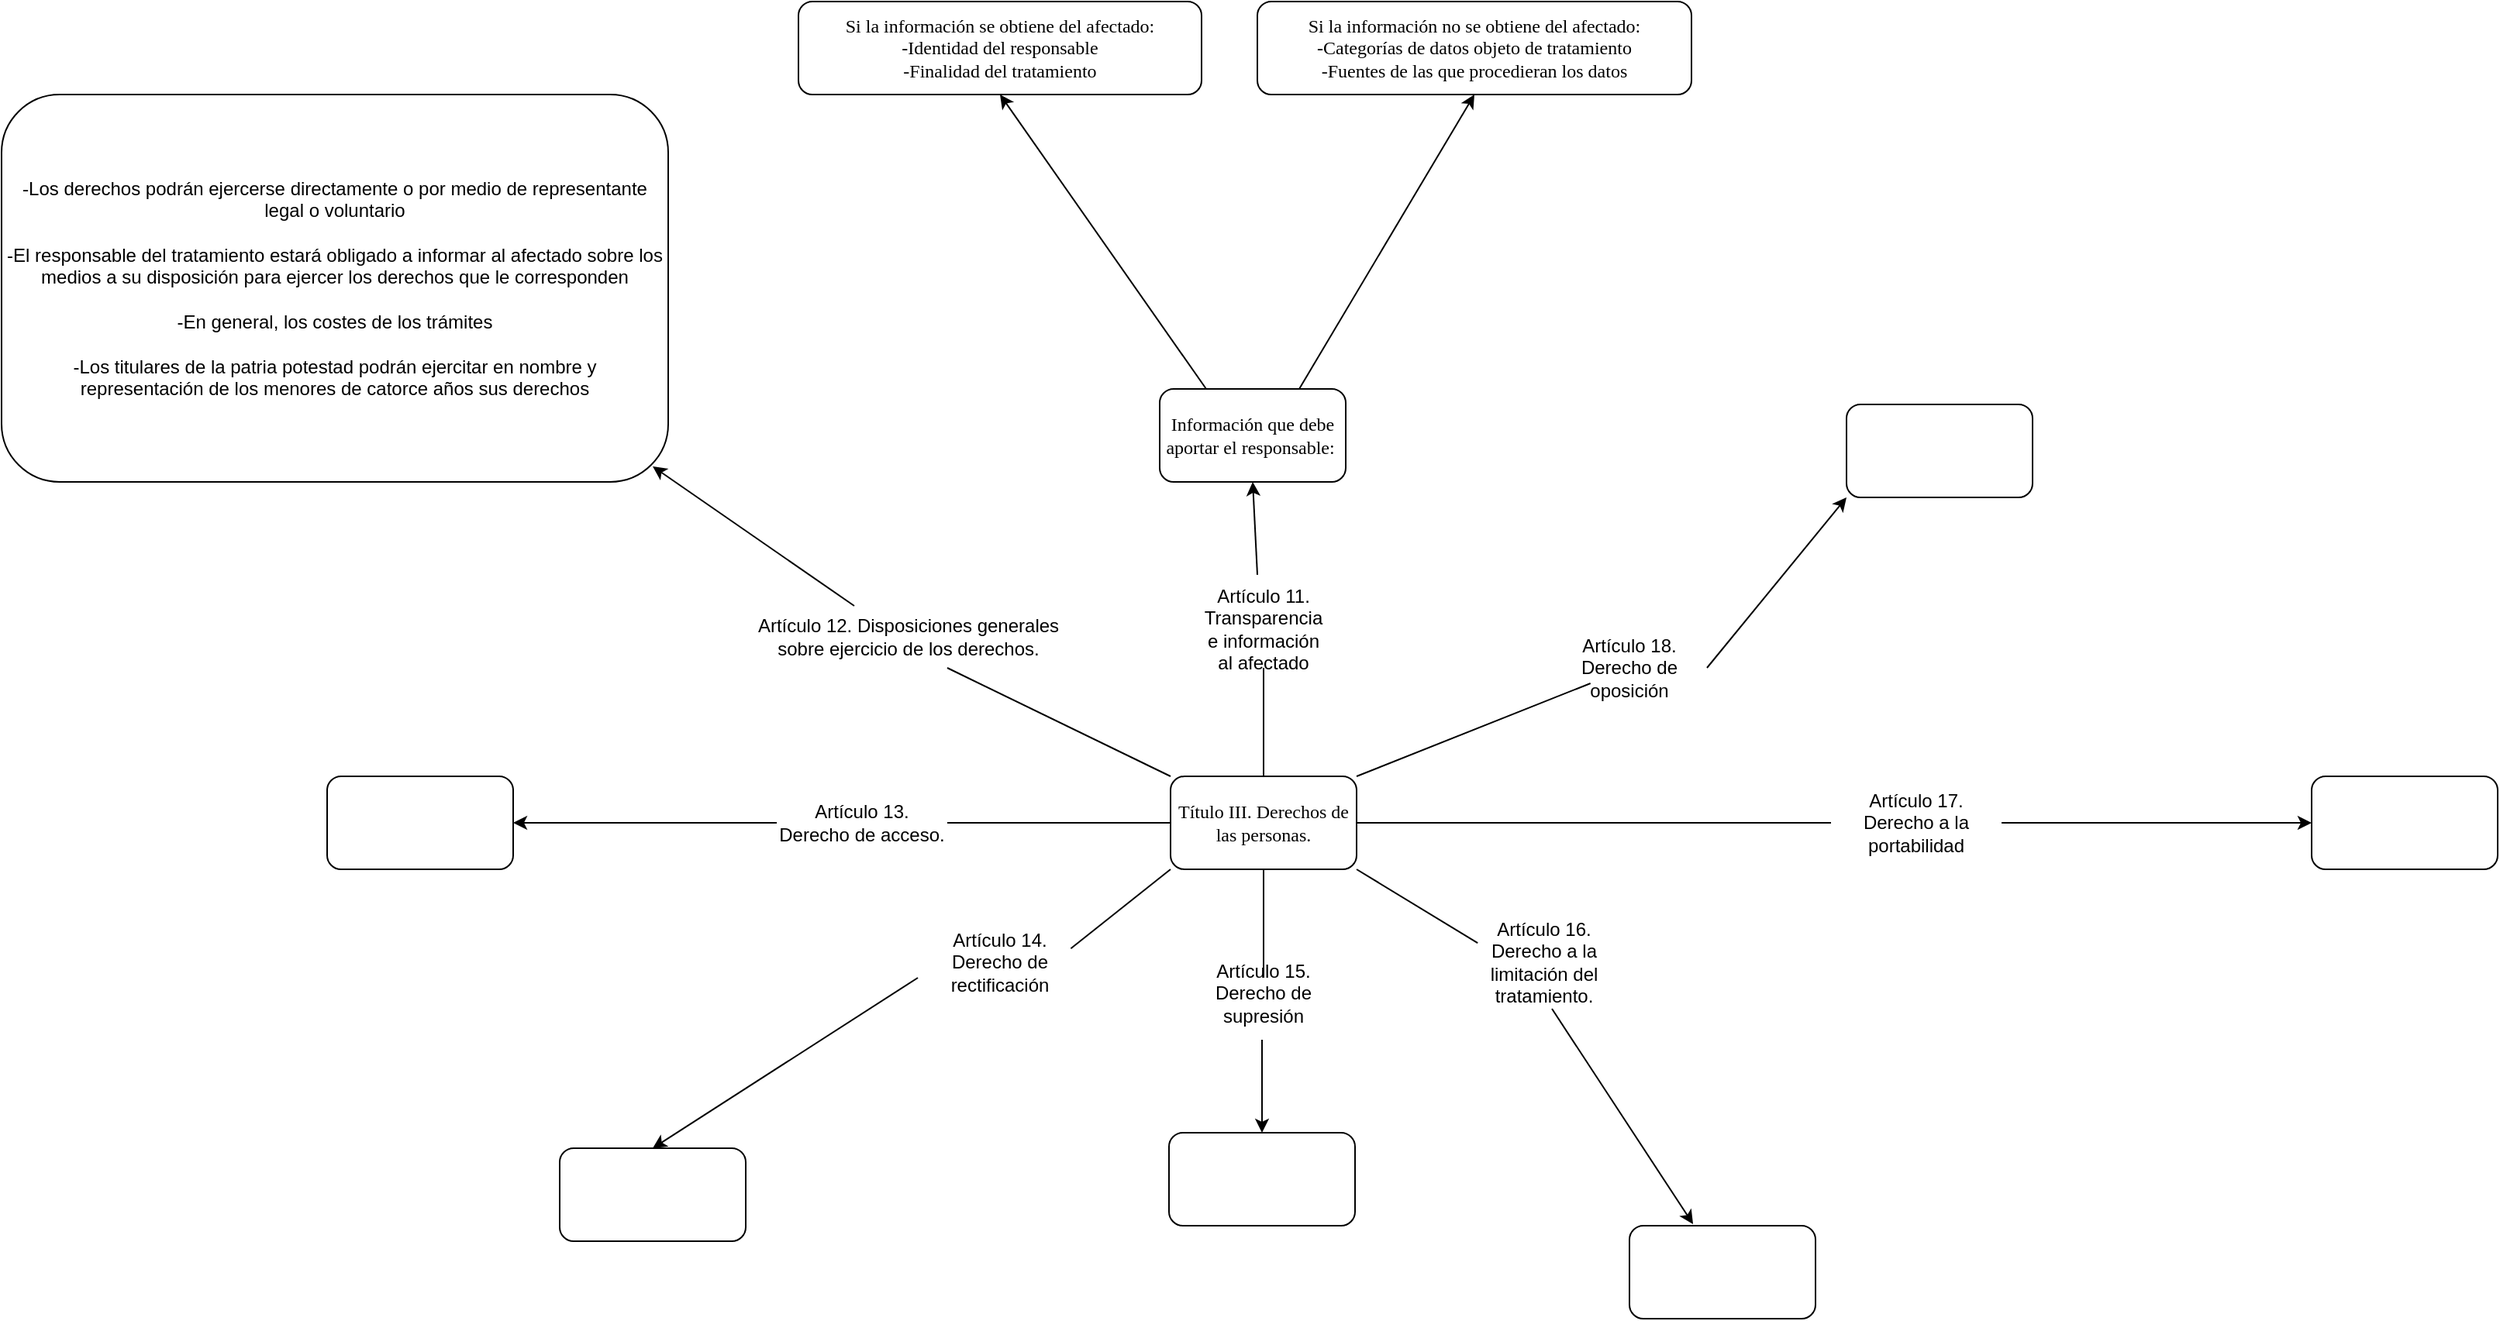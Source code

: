 <mxfile version="14.4.8" type="github">
  <diagram id="hDlai8KwJyfp5ygMdkSd" name="Page-1">
    <mxGraphModel dx="2782" dy="2103" grid="1" gridSize="10" guides="1" tooltips="1" connect="1" arrows="1" fold="1" page="1" pageScale="1" pageWidth="827" pageHeight="1169" math="0" shadow="0">
      <root>
        <mxCell id="0" />
        <mxCell id="1" parent="0" />
        <mxCell id="vOUudeW_BmgEyp0vM7fF-8" value="&lt;font face=&quot;Verdana&quot;&gt;Título III. Derechos de las personas.&lt;/font&gt;" style="rounded=1;whiteSpace=wrap;html=1;fillColor=#FFFFFF;" vertex="1" parent="1">
          <mxGeometry x="354" y="220" width="120" height="60" as="geometry" />
        </mxCell>
        <mxCell id="vOUudeW_BmgEyp0vM7fF-9" value="&lt;font face=&quot;Verdana&quot;&gt;Información que debe aportar el responsable:&amp;nbsp;&lt;/font&gt;" style="rounded=1;whiteSpace=wrap;html=1;fillColor=#FFFFFF;" vertex="1" parent="1">
          <mxGeometry x="347" y="-30" width="120" height="60" as="geometry" />
        </mxCell>
        <mxCell id="vOUudeW_BmgEyp0vM7fF-10" value="&lt;font face=&quot;Verdana&quot;&gt;-&lt;/font&gt;Los derechos&amp;nbsp;podrán ejercerse directamente o por medio de representante legal o voluntario&lt;br&gt;&lt;br&gt;-El responsable del tratamiento estará obligado a informar al afectado sobre los&lt;br&gt;medios a su disposición para ejercer los derechos que le corresponden&lt;br&gt;&lt;br&gt;-En general, los costes de los trámites&lt;br&gt;&lt;br&gt;-Los titulares de la patria potestad podrán ejercitar en nombre y&lt;br/&gt;representación de los menores de catorce años sus derechos" style="rounded=1;whiteSpace=wrap;html=1;fillColor=#FFFFFF;" vertex="1" parent="1">
          <mxGeometry x="-400" y="-220" width="430" height="250" as="geometry" />
        </mxCell>
        <mxCell id="vOUudeW_BmgEyp0vM7fF-11" value="" style="rounded=1;whiteSpace=wrap;html=1;fillColor=#FFFFFF;" vertex="1" parent="1">
          <mxGeometry x="-190" y="220" width="120" height="60" as="geometry" />
        </mxCell>
        <mxCell id="vOUudeW_BmgEyp0vM7fF-12" value="" style="rounded=1;whiteSpace=wrap;html=1;fillColor=#FFFFFF;" vertex="1" parent="1">
          <mxGeometry x="-40" y="460" width="120" height="60" as="geometry" />
        </mxCell>
        <mxCell id="vOUudeW_BmgEyp0vM7fF-13" value="" style="rounded=1;whiteSpace=wrap;html=1;fillColor=#FFFFFF;" vertex="1" parent="1">
          <mxGeometry x="353" y="450" width="120" height="60" as="geometry" />
        </mxCell>
        <mxCell id="vOUudeW_BmgEyp0vM7fF-14" value="" style="rounded=1;whiteSpace=wrap;html=1;fillColor=#FFFFFF;" vertex="1" parent="1">
          <mxGeometry x="650" y="510" width="120" height="60" as="geometry" />
        </mxCell>
        <mxCell id="vOUudeW_BmgEyp0vM7fF-15" value="" style="rounded=1;whiteSpace=wrap;html=1;fillColor=#FFFFFF;" vertex="1" parent="1">
          <mxGeometry x="1090" y="220" width="120" height="60" as="geometry" />
        </mxCell>
        <mxCell id="vOUudeW_BmgEyp0vM7fF-16" value="" style="endArrow=none;html=1;exitX=0.5;exitY=0;exitDx=0;exitDy=0;" edge="1" parent="1" source="vOUudeW_BmgEyp0vM7fF-8" target="vOUudeW_BmgEyp0vM7fF-17">
          <mxGeometry width="50" height="50" relative="1" as="geometry">
            <mxPoint x="410" y="310" as="sourcePoint" />
            <mxPoint x="300" y="300" as="targetPoint" />
          </mxGeometry>
        </mxCell>
        <mxCell id="vOUudeW_BmgEyp0vM7fF-17" value="Artículo 11. Transparencia e información al afectado" style="text;html=1;strokeColor=none;fillColor=none;align=center;verticalAlign=middle;whiteSpace=wrap;rounded=0;" vertex="1" parent="1">
          <mxGeometry x="374" y="100" width="80" height="50" as="geometry" />
        </mxCell>
        <mxCell id="vOUudeW_BmgEyp0vM7fF-18" value="" style="endArrow=classic;html=1;entryX=0.5;entryY=1;entryDx=0;entryDy=0;" edge="1" parent="1" target="vOUudeW_BmgEyp0vM7fF-9">
          <mxGeometry width="50" height="50" relative="1" as="geometry">
            <mxPoint x="410" y="90" as="sourcePoint" />
            <mxPoint x="407" y="40" as="targetPoint" />
          </mxGeometry>
        </mxCell>
        <mxCell id="vOUudeW_BmgEyp0vM7fF-19" value="" style="endArrow=none;html=1;exitX=0;exitY=0;exitDx=0;exitDy=0;entryX=0.619;entryY=1.5;entryDx=0;entryDy=0;entryPerimeter=0;" edge="1" parent="1" source="vOUudeW_BmgEyp0vM7fF-8" target="vOUudeW_BmgEyp0vM7fF-20">
          <mxGeometry width="50" height="50" relative="1" as="geometry">
            <mxPoint x="410" y="280" as="sourcePoint" />
            <mxPoint x="150" y="280" as="targetPoint" />
          </mxGeometry>
        </mxCell>
        <mxCell id="vOUudeW_BmgEyp0vM7fF-20" value="Artículo 12. Disposiciones generales sobre ejercicio de los derechos." style="text;html=1;strokeColor=none;fillColor=none;align=center;verticalAlign=middle;whiteSpace=wrap;rounded=0;" vertex="1" parent="1">
          <mxGeometry x="80" y="120" width="210" height="20" as="geometry" />
        </mxCell>
        <mxCell id="vOUudeW_BmgEyp0vM7fF-21" value="" style="endArrow=classic;html=1;" edge="1" parent="1">
          <mxGeometry width="50" height="50" relative="1" as="geometry">
            <mxPoint x="150" y="110" as="sourcePoint" />
            <mxPoint x="20" y="20" as="targetPoint" />
          </mxGeometry>
        </mxCell>
        <mxCell id="vOUudeW_BmgEyp0vM7fF-22" value="" style="endArrow=none;html=1;exitX=0;exitY=0.5;exitDx=0;exitDy=0;entryX=1;entryY=0.5;entryDx=0;entryDy=0;" edge="1" parent="1" source="vOUudeW_BmgEyp0vM7fF-8" target="vOUudeW_BmgEyp0vM7fF-23">
          <mxGeometry width="50" height="50" relative="1" as="geometry">
            <mxPoint x="410" y="230" as="sourcePoint" />
            <mxPoint x="260" y="260" as="targetPoint" />
          </mxGeometry>
        </mxCell>
        <mxCell id="vOUudeW_BmgEyp0vM7fF-23" value="Artículo 13. Derecho de acceso." style="text;html=1;strokeColor=none;fillColor=none;align=center;verticalAlign=middle;whiteSpace=wrap;rounded=0;" vertex="1" parent="1">
          <mxGeometry x="100" y="240" width="110" height="20" as="geometry" />
        </mxCell>
        <mxCell id="vOUudeW_BmgEyp0vM7fF-24" value="" style="endArrow=classic;html=1;exitX=0;exitY=0.5;exitDx=0;exitDy=0;entryX=1;entryY=0.5;entryDx=0;entryDy=0;" edge="1" parent="1" source="vOUudeW_BmgEyp0vM7fF-23" target="vOUudeW_BmgEyp0vM7fF-11">
          <mxGeometry width="50" height="50" relative="1" as="geometry">
            <mxPoint x="269" y="350" as="sourcePoint" />
            <mxPoint x="30" y="240" as="targetPoint" />
          </mxGeometry>
        </mxCell>
        <mxCell id="vOUudeW_BmgEyp0vM7fF-27" value="" style="endArrow=none;html=1;exitX=0;exitY=1;exitDx=0;exitDy=0;entryX=0.931;entryY=0.056;entryDx=0;entryDy=0;entryPerimeter=0;" edge="1" parent="1" source="vOUudeW_BmgEyp0vM7fF-8" target="vOUudeW_BmgEyp0vM7fF-28">
          <mxGeometry width="50" height="50" relative="1" as="geometry">
            <mxPoint x="450" y="310" as="sourcePoint" />
            <mxPoint x="290" y="320" as="targetPoint" />
          </mxGeometry>
        </mxCell>
        <mxCell id="vOUudeW_BmgEyp0vM7fF-28" value="Artículo 14. Derecho de rectificación" style="text;html=1;strokeColor=none;fillColor=none;align=center;verticalAlign=middle;whiteSpace=wrap;rounded=0;" vertex="1" parent="1">
          <mxGeometry x="191" y="330" width="106" height="20" as="geometry" />
        </mxCell>
        <mxCell id="vOUudeW_BmgEyp0vM7fF-29" value="" style="endArrow=classic;html=1;exitX=0;exitY=1;exitDx=0;exitDy=0;entryX=0.5;entryY=0;entryDx=0;entryDy=0;" edge="1" parent="1" source="vOUudeW_BmgEyp0vM7fF-28" target="vOUudeW_BmgEyp0vM7fF-12">
          <mxGeometry width="50" height="50" relative="1" as="geometry">
            <mxPoint x="190" y="380" as="sourcePoint" />
            <mxPoint x="190" y="448" as="targetPoint" />
          </mxGeometry>
        </mxCell>
        <mxCell id="vOUudeW_BmgEyp0vM7fF-30" value="" style="endArrow=none;html=1;exitX=1;exitY=0.5;exitDx=0;exitDy=0;" edge="1" parent="1" source="vOUudeW_BmgEyp0vM7fF-8" target="vOUudeW_BmgEyp0vM7fF-39">
          <mxGeometry width="50" height="50" relative="1" as="geometry">
            <mxPoint x="410" y="170" as="sourcePoint" />
            <mxPoint x="820" y="250" as="targetPoint" />
          </mxGeometry>
        </mxCell>
        <mxCell id="vOUudeW_BmgEyp0vM7fF-31" value="" style="endArrow=none;html=1;exitX=1;exitY=1;exitDx=0;exitDy=0;entryX=0.11;entryY=-0.121;entryDx=0;entryDy=0;entryPerimeter=0;" edge="1" parent="1" source="vOUudeW_BmgEyp0vM7fF-8" target="vOUudeW_BmgEyp0vM7fF-35">
          <mxGeometry width="50" height="50" relative="1" as="geometry">
            <mxPoint x="410" y="170" as="sourcePoint" />
            <mxPoint x="560" y="310" as="targetPoint" />
          </mxGeometry>
        </mxCell>
        <mxCell id="vOUudeW_BmgEyp0vM7fF-32" value="" style="endArrow=none;html=1;exitX=0.5;exitY=1;exitDx=0;exitDy=0;" edge="1" parent="1" source="vOUudeW_BmgEyp0vM7fF-8" target="vOUudeW_BmgEyp0vM7fF-33">
          <mxGeometry width="50" height="50" relative="1" as="geometry">
            <mxPoint x="410" y="170" as="sourcePoint" />
            <mxPoint x="510" y="300" as="targetPoint" />
          </mxGeometry>
        </mxCell>
        <mxCell id="vOUudeW_BmgEyp0vM7fF-33" value="Artículo 15. Derecho de supresión" style="text;html=1;strokeColor=none;fillColor=none;align=center;verticalAlign=middle;whiteSpace=wrap;rounded=0;" vertex="1" parent="1">
          <mxGeometry x="359" y="350" width="110" height="20" as="geometry" />
        </mxCell>
        <mxCell id="vOUudeW_BmgEyp0vM7fF-34" value="" style="endArrow=classic;html=1;entryX=0.5;entryY=0;entryDx=0;entryDy=0;" edge="1" parent="1" target="vOUudeW_BmgEyp0vM7fF-13">
          <mxGeometry width="50" height="50" relative="1" as="geometry">
            <mxPoint x="413" y="390" as="sourcePoint" />
            <mxPoint x="540" y="410" as="targetPoint" />
          </mxGeometry>
        </mxCell>
        <mxCell id="vOUudeW_BmgEyp0vM7fF-35" value="Artículo 16. Derecho a la limitación del tratamiento." style="text;html=1;strokeColor=none;fillColor=none;align=center;verticalAlign=middle;whiteSpace=wrap;rounded=0;" vertex="1" parent="1">
          <mxGeometry x="540" y="330" width="110" height="20" as="geometry" />
        </mxCell>
        <mxCell id="vOUudeW_BmgEyp0vM7fF-36" value="" style="endArrow=classic;html=1;entryX=0.342;entryY=-0.017;entryDx=0;entryDy=0;entryPerimeter=0;" edge="1" parent="1" target="vOUudeW_BmgEyp0vM7fF-14">
          <mxGeometry width="50" height="50" relative="1" as="geometry">
            <mxPoint x="600" y="370" as="sourcePoint" />
            <mxPoint x="460" y="50" as="targetPoint" />
          </mxGeometry>
        </mxCell>
        <mxCell id="vOUudeW_BmgEyp0vM7fF-39" value="Artículo 17. Derecho a la portabilidad" style="text;html=1;strokeColor=none;fillColor=none;align=center;verticalAlign=middle;whiteSpace=wrap;rounded=0;" vertex="1" parent="1">
          <mxGeometry x="780" y="240" width="110" height="20" as="geometry" />
        </mxCell>
        <mxCell id="vOUudeW_BmgEyp0vM7fF-40" value="" style="endArrow=classic;html=1;entryX=0;entryY=0.5;entryDx=0;entryDy=0;exitX=1;exitY=0.5;exitDx=0;exitDy=0;" edge="1" parent="1" source="vOUudeW_BmgEyp0vM7fF-39" target="vOUudeW_BmgEyp0vM7fF-15">
          <mxGeometry width="50" height="50" relative="1" as="geometry">
            <mxPoint x="840" y="300" as="sourcePoint" />
            <mxPoint x="500" y="110" as="targetPoint" />
          </mxGeometry>
        </mxCell>
        <mxCell id="vOUudeW_BmgEyp0vM7fF-41" value="" style="endArrow=none;html=1;exitX=1;exitY=0;exitDx=0;exitDy=0;" edge="1" parent="1" source="vOUudeW_BmgEyp0vM7fF-8" target="vOUudeW_BmgEyp0vM7fF-42">
          <mxGeometry width="50" height="50" relative="1" as="geometry">
            <mxPoint x="450" y="260" as="sourcePoint" />
            <mxPoint x="930" y="228" as="targetPoint" />
          </mxGeometry>
        </mxCell>
        <mxCell id="vOUudeW_BmgEyp0vM7fF-42" value="Artículo 18. Derecho de oposición" style="text;html=1;strokeColor=none;fillColor=none;align=center;verticalAlign=middle;whiteSpace=wrap;rounded=0;" vertex="1" parent="1">
          <mxGeometry x="600" y="140" width="100" height="20" as="geometry" />
        </mxCell>
        <mxCell id="vOUudeW_BmgEyp0vM7fF-43" value="" style="rounded=1;whiteSpace=wrap;html=1;fillColor=#FFFFFF;" vertex="1" parent="1">
          <mxGeometry x="790" y="-20" width="120" height="60" as="geometry" />
        </mxCell>
        <mxCell id="vOUudeW_BmgEyp0vM7fF-44" value="" style="endArrow=classic;html=1;exitX=1;exitY=0.5;exitDx=0;exitDy=0;entryX=0;entryY=1;entryDx=0;entryDy=0;" edge="1" parent="1" source="vOUudeW_BmgEyp0vM7fF-42" target="vOUudeW_BmgEyp0vM7fF-43">
          <mxGeometry width="50" height="50" relative="1" as="geometry">
            <mxPoint x="1000" y="280" as="sourcePoint" />
            <mxPoint x="800" y="80" as="targetPoint" />
          </mxGeometry>
        </mxCell>
        <mxCell id="vOUudeW_BmgEyp0vM7fF-45" value="" style="endArrow=classic;html=1;exitX=0.25;exitY=0;exitDx=0;exitDy=0;entryX=0.5;entryY=1;entryDx=0;entryDy=0;" edge="1" parent="1" source="vOUudeW_BmgEyp0vM7fF-9" target="vOUudeW_BmgEyp0vM7fF-47">
          <mxGeometry width="50" height="50" relative="1" as="geometry">
            <mxPoint x="480" y="550" as="sourcePoint" />
            <mxPoint x="-100" y="520" as="targetPoint" />
          </mxGeometry>
        </mxCell>
        <mxCell id="vOUudeW_BmgEyp0vM7fF-46" value="" style="endArrow=classic;html=1;exitX=0.75;exitY=0;exitDx=0;exitDy=0;entryX=0.5;entryY=1;entryDx=0;entryDy=0;" edge="1" parent="1" source="vOUudeW_BmgEyp0vM7fF-9" target="vOUudeW_BmgEyp0vM7fF-48">
          <mxGeometry width="50" height="50" relative="1" as="geometry">
            <mxPoint x="480" y="550" as="sourcePoint" />
            <mxPoint x="60" y="520" as="targetPoint" />
          </mxGeometry>
        </mxCell>
        <mxCell id="vOUudeW_BmgEyp0vM7fF-47" value="&lt;font face=&quot;Verdana&quot;&gt;Si la información se obtiene del afectado:&lt;br&gt;-Identidad del responsable&lt;br&gt;-Finalidad del tratamiento&lt;br&gt;&lt;/font&gt;" style="rounded=1;whiteSpace=wrap;html=1;fillColor=#FFFFFF;" vertex="1" parent="1">
          <mxGeometry x="114" y="-280" width="260" height="60" as="geometry" />
        </mxCell>
        <mxCell id="vOUudeW_BmgEyp0vM7fF-48" value="&lt;font face=&quot;Verdana&quot;&gt;Si la información no se obtiene del afectado:&lt;br&gt;-Categorías de datos objeto de tratamiento&lt;br&gt;-Fuentes de las que procedieran los datos&lt;/font&gt;" style="rounded=1;whiteSpace=wrap;html=1;fillColor=#FFFFFF;" vertex="1" parent="1">
          <mxGeometry x="410" y="-280" width="280" height="60" as="geometry" />
        </mxCell>
      </root>
    </mxGraphModel>
  </diagram>
</mxfile>
